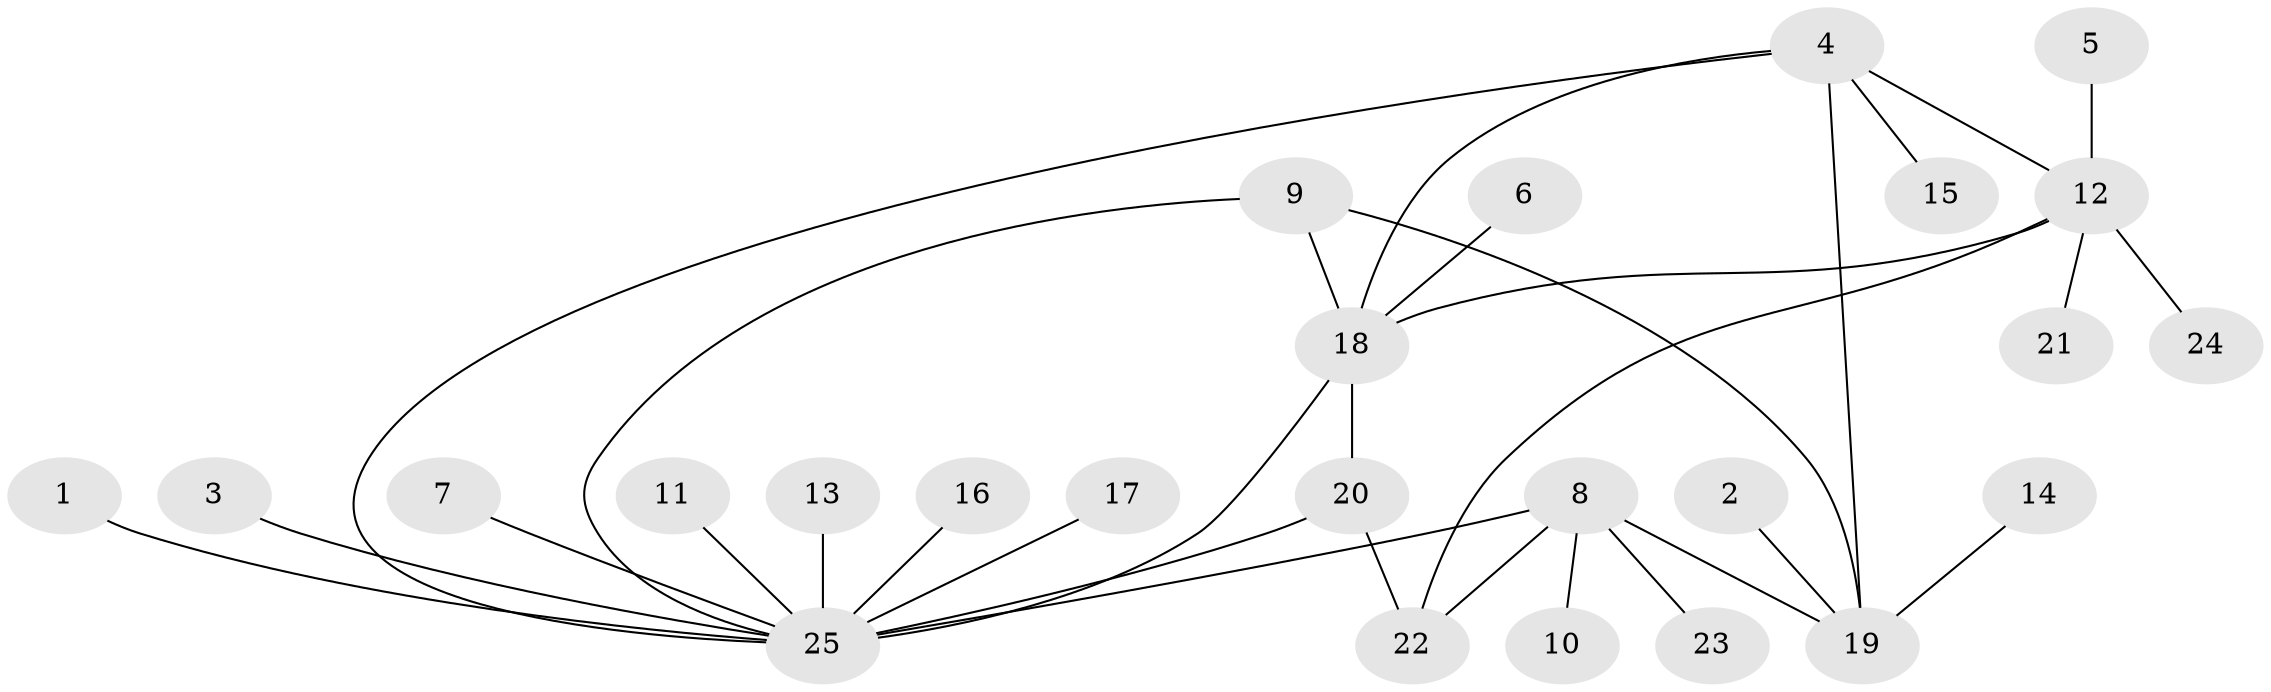 // original degree distribution, {5: 0.06, 4: 0.08, 6: 0.04, 9: 0.02, 8: 0.02, 3: 0.1, 1: 0.54, 2: 0.14}
// Generated by graph-tools (version 1.1) at 2025/50/03/09/25 03:50:36]
// undirected, 25 vertices, 32 edges
graph export_dot {
graph [start="1"]
  node [color=gray90,style=filled];
  1;
  2;
  3;
  4;
  5;
  6;
  7;
  8;
  9;
  10;
  11;
  12;
  13;
  14;
  15;
  16;
  17;
  18;
  19;
  20;
  21;
  22;
  23;
  24;
  25;
  1 -- 25 [weight=1.0];
  2 -- 19 [weight=1.0];
  3 -- 25 [weight=1.0];
  4 -- 12 [weight=1.0];
  4 -- 15 [weight=1.0];
  4 -- 18 [weight=1.0];
  4 -- 19 [weight=1.0];
  4 -- 25 [weight=1.0];
  5 -- 12 [weight=1.0];
  6 -- 18 [weight=1.0];
  7 -- 25 [weight=1.0];
  8 -- 10 [weight=1.0];
  8 -- 19 [weight=1.0];
  8 -- 22 [weight=1.0];
  8 -- 23 [weight=1.0];
  8 -- 25 [weight=2.0];
  9 -- 18 [weight=1.0];
  9 -- 19 [weight=1.0];
  9 -- 25 [weight=1.0];
  11 -- 25 [weight=1.0];
  12 -- 18 [weight=1.0];
  12 -- 21 [weight=1.0];
  12 -- 22 [weight=1.0];
  12 -- 24 [weight=1.0];
  13 -- 25 [weight=1.0];
  14 -- 19 [weight=1.0];
  16 -- 25 [weight=1.0];
  17 -- 25 [weight=1.0];
  18 -- 20 [weight=1.0];
  18 -- 25 [weight=1.0];
  20 -- 22 [weight=1.0];
  20 -- 25 [weight=1.0];
}
